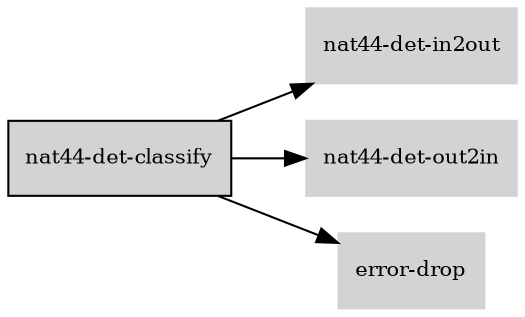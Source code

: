 digraph "nat44_det_classify_subgraph" {
  rankdir=LR;
  node [shape=box, style=filled, fontsize=10, color=lightgray, fontcolor=black, fillcolor=lightgray];
  "nat44-det-classify" [color=black, fontcolor=black, fillcolor=lightgray];
  edge [fontsize=8];
  "nat44-det-classify" -> "nat44-det-in2out";
  "nat44-det-classify" -> "nat44-det-out2in";
  "nat44-det-classify" -> "error-drop";
}
